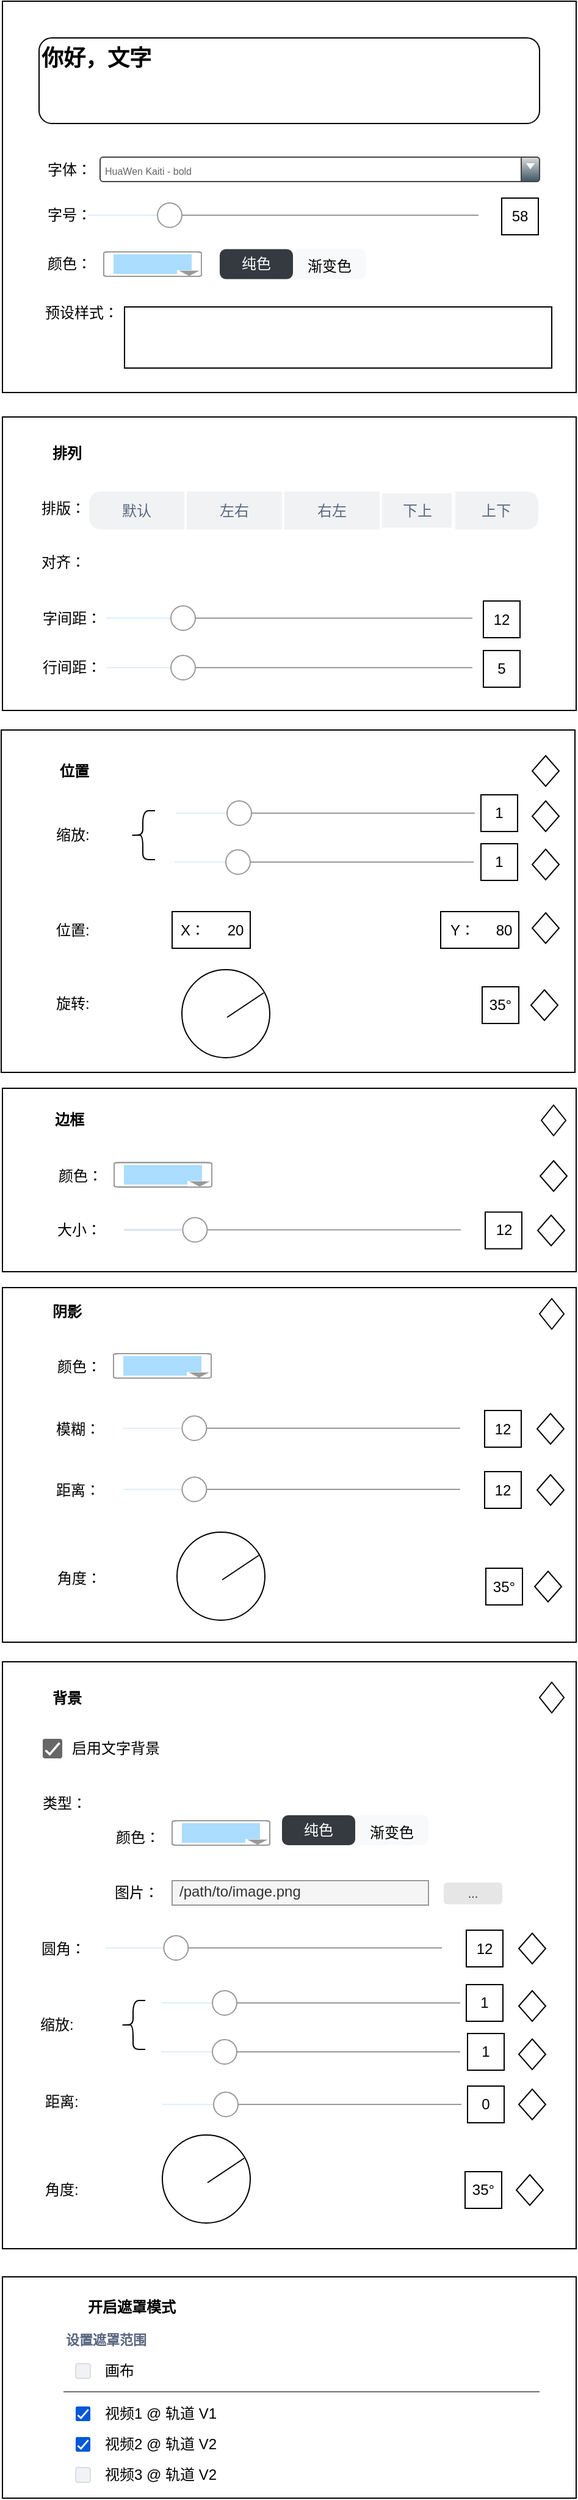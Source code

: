 <mxfile version="21.1.2" type="github">
  <diagram name="Page-1" id="2Bi18I8GiwrE-ukHqORg">
    <mxGraphModel dx="2118" dy="1097" grid="1" gridSize="10" guides="1" tooltips="1" connect="1" arrows="1" fold="1" page="1" pageScale="1" pageWidth="850" pageHeight="1100" math="0" shadow="0">
      <root>
        <mxCell id="0" />
        <mxCell id="1" parent="0" />
        <mxCell id="mFGwb2Fd8uorsutvkc8b-70" value="" style="group;align=left;" parent="1" vertex="1" connectable="0">
          <mxGeometry x="170" y="388" width="470" height="240" as="geometry" />
        </mxCell>
        <mxCell id="mFGwb2Fd8uorsutvkc8b-31" value="" style="rounded=0;whiteSpace=wrap;html=1;" parent="mFGwb2Fd8uorsutvkc8b-70" vertex="1">
          <mxGeometry width="470" height="240" as="geometry" />
        </mxCell>
        <mxCell id="mFGwb2Fd8uorsutvkc8b-32" value="排版：" style="text;html=1;strokeColor=none;fillColor=none;align=center;verticalAlign=middle;whiteSpace=wrap;rounded=0;" parent="mFGwb2Fd8uorsutvkc8b-70" vertex="1">
          <mxGeometry x="25" y="60" width="50" height="30" as="geometry" />
        </mxCell>
        <mxCell id="mFGwb2Fd8uorsutvkc8b-33" value="对齐：" style="text;html=1;strokeColor=none;fillColor=none;align=center;verticalAlign=middle;whiteSpace=wrap;rounded=0;" parent="mFGwb2Fd8uorsutvkc8b-70" vertex="1">
          <mxGeometry x="25" y="104" width="50" height="30" as="geometry" />
        </mxCell>
        <mxCell id="mFGwb2Fd8uorsutvkc8b-34" value="字间距：" style="text;html=1;strokeColor=none;fillColor=none;align=center;verticalAlign=middle;whiteSpace=wrap;rounded=0;" parent="mFGwb2Fd8uorsutvkc8b-70" vertex="1">
          <mxGeometry x="32" y="150" width="50" height="30" as="geometry" />
        </mxCell>
        <mxCell id="mFGwb2Fd8uorsutvkc8b-35" value="" style="shape=image;html=1;verticalAlign=top;verticalLabelPosition=bottom;labelBackgroundColor=#ffffff;imageAspect=0;aspect=fixed;image=https://cdn0.iconfinder.com/data/icons/phosphor-regular-vol-4/256/text-align-left-128.png" parent="mFGwb2Fd8uorsutvkc8b-70" vertex="1">
          <mxGeometry x="88" y="104" width="30" height="30" as="geometry" />
        </mxCell>
        <mxCell id="mFGwb2Fd8uorsutvkc8b-36" value="" style="shape=image;html=1;verticalAlign=top;verticalLabelPosition=bottom;labelBackgroundColor=#ffffff;imageAspect=0;aspect=fixed;image=https://cdn0.iconfinder.com/data/icons/phosphor-regular-vol-4/256/text-align-center-128.png" parent="mFGwb2Fd8uorsutvkc8b-70" vertex="1">
          <mxGeometry x="130" y="104" width="30" height="30" as="geometry" />
        </mxCell>
        <mxCell id="mFGwb2Fd8uorsutvkc8b-37" value="" style="shape=image;html=1;verticalAlign=top;verticalLabelPosition=bottom;labelBackgroundColor=#ffffff;imageAspect=0;aspect=fixed;image=https://cdn0.iconfinder.com/data/icons/phosphor-regular-vol-4/256/text-align-right-128.png" parent="mFGwb2Fd8uorsutvkc8b-70" vertex="1">
          <mxGeometry x="173" y="104" width="30" height="30" as="geometry" />
        </mxCell>
        <mxCell id="mFGwb2Fd8uorsutvkc8b-39" value="行间距：" style="text;html=1;strokeColor=none;fillColor=none;align=center;verticalAlign=middle;whiteSpace=wrap;rounded=0;" parent="mFGwb2Fd8uorsutvkc8b-70" vertex="1">
          <mxGeometry x="32" y="190" width="50" height="30" as="geometry" />
        </mxCell>
        <mxCell id="mFGwb2Fd8uorsutvkc8b-40" value="" style="verticalLabelPosition=bottom;shadow=0;dashed=0;align=center;html=1;verticalAlign=top;strokeWidth=1;shape=mxgraph.mockup.forms.horSlider;strokeColor=#999999;sliderStyle=basic;sliderPos=20;handleStyle=circle;fillColor2=#ddeeff;" parent="mFGwb2Fd8uorsutvkc8b-70" vertex="1">
          <mxGeometry x="85" y="149.5" width="300" height="30" as="geometry" />
        </mxCell>
        <mxCell id="mFGwb2Fd8uorsutvkc8b-41" value="12" style="rounded=0;whiteSpace=wrap;html=1;" parent="mFGwb2Fd8uorsutvkc8b-70" vertex="1">
          <mxGeometry x="394" y="150.5" width="30" height="30" as="geometry" />
        </mxCell>
        <mxCell id="mFGwb2Fd8uorsutvkc8b-42" value="" style="verticalLabelPosition=bottom;shadow=0;dashed=0;align=center;html=1;verticalAlign=top;strokeWidth=1;shape=mxgraph.mockup.forms.horSlider;strokeColor=#999999;sliderStyle=basic;sliderPos=20;handleStyle=circle;fillColor2=#ddeeff;" parent="mFGwb2Fd8uorsutvkc8b-70" vertex="1">
          <mxGeometry x="85" y="190" width="300" height="30" as="geometry" />
        </mxCell>
        <mxCell id="mFGwb2Fd8uorsutvkc8b-43" value="5" style="rounded=0;whiteSpace=wrap;html=1;" parent="mFGwb2Fd8uorsutvkc8b-70" vertex="1">
          <mxGeometry x="394" y="191" width="30" height="30" as="geometry" />
        </mxCell>
        <mxCell id="mFGwb2Fd8uorsutvkc8b-49" value="" style="shape=image;html=1;verticalAlign=top;verticalLabelPosition=bottom;labelBackgroundColor=#ffffff;imageAspect=0;aspect=fixed;image=https://cdn2.iconfinder.com/data/icons/css-vol-2/24/play-button-128.png;rotation=90;" parent="mFGwb2Fd8uorsutvkc8b-70" vertex="1">
          <mxGeometry x="5" y="10" width="39" height="39" as="geometry" />
        </mxCell>
        <mxCell id="mFGwb2Fd8uorsutvkc8b-50" value="&lt;b&gt;排列&lt;/b&gt;" style="text;html=1;strokeColor=none;fillColor=none;align=left;verticalAlign=middle;whiteSpace=wrap;rounded=0;" parent="mFGwb2Fd8uorsutvkc8b-70" vertex="1">
          <mxGeometry x="39" y="14.5" width="50" height="30" as="geometry" />
        </mxCell>
        <mxCell id="mFGwb2Fd8uorsutvkc8b-190" value="" style="shape=image;html=1;verticalAlign=top;verticalLabelPosition=bottom;labelBackgroundColor=#ffffff;imageAspect=0;aspect=fixed;image=https://cdn3.iconfinder.com/data/icons/arrows-set-12/512/rotateleft-128.png" parent="mFGwb2Fd8uorsutvkc8b-70" vertex="1">
          <mxGeometry x="424" y="10" width="25" height="25" as="geometry" />
        </mxCell>
        <mxCell id="di1FO0B-QE_V9F3VGQGR-64" value="" style="strokeWidth=1;shadow=0;dashed=0;align=center;html=1;shape=mxgraph.mockup.rrect;rSize=10;fillColor=#F1F2F4;strokeColor=#ffffff;strokeWidth=2" vertex="1" parent="mFGwb2Fd8uorsutvkc8b-70">
          <mxGeometry x="70" y="60" width="370" height="33" as="geometry" />
        </mxCell>
        <mxCell id="di1FO0B-QE_V9F3VGQGR-65" value="左右" style="rounded=0;fontSize=12;fontColor=#596780;fontStyle=0;fillColor=none;strokeColor=#ffffff;strokeWidth=2;resizeHeight=1;whiteSpace=wrap;html=1;" vertex="1" parent="di1FO0B-QE_V9F3VGQGR-64">
          <mxGeometry width="80" height="33" relative="1" as="geometry">
            <mxPoint x="80" as="offset" />
          </mxGeometry>
        </mxCell>
        <mxCell id="di1FO0B-QE_V9F3VGQGR-66" value="右左" style="rounded=0;fontSize=12;fontColor=#596780;fontStyle=0;fillColor=none;strokeColor=#ffffff;strokeWidth=2;resizeHeight=1;whiteSpace=wrap;html=1;" vertex="1" parent="di1FO0B-QE_V9F3VGQGR-64">
          <mxGeometry width="80" height="33" relative="1" as="geometry">
            <mxPoint x="160" as="offset" />
          </mxGeometry>
        </mxCell>
        <mxCell id="di1FO0B-QE_V9F3VGQGR-67" value="上下" style="strokeWidth=1;shadow=0;dashed=0;align=center;html=1;shape=mxgraph.mockup.rightButton;rSize=10;fontSize=12;fontColor=#596780;fontStyle=0;fillColor=none;strokeColor=#ffffff;strokeWidth=2;resizeHeight=1;whiteSpace=wrap;" vertex="1" parent="di1FO0B-QE_V9F3VGQGR-64">
          <mxGeometry x="1" width="71" height="33" relative="1" as="geometry">
            <mxPoint x="-71" as="offset" />
          </mxGeometry>
        </mxCell>
        <mxCell id="di1FO0B-QE_V9F3VGQGR-68" value="默认" style="strokeWidth=1;shadow=0;dashed=0;align=center;html=1;shape=mxgraph.mockup.leftButton;rSize=10;fontSize=12;fontColor=#596780;fontStyle=0;fillColor=none;strokeColor=#ffffff;strokeWidth=2;resizeHeight=1;whiteSpace=wrap;" vertex="1" parent="di1FO0B-QE_V9F3VGQGR-64">
          <mxGeometry width="80" height="33" relative="1" as="geometry" />
        </mxCell>
        <mxCell id="di1FO0B-QE_V9F3VGQGR-81" value="下上" style="text;html=1;strokeColor=#ffffff;fillColor=none;align=center;verticalAlign=middle;whiteSpace=wrap;rounded=0;fontColor=#596780;strokeWidth=2;shadow=0;dashed=0;fontStyle=0;" vertex="1" parent="mFGwb2Fd8uorsutvkc8b-70">
          <mxGeometry x="310" y="61.5" width="60" height="30" as="geometry" />
        </mxCell>
        <mxCell id="mFGwb2Fd8uorsutvkc8b-71" value="" style="group" parent="1" vertex="1" connectable="0">
          <mxGeometry x="170" y="48" width="470" height="320" as="geometry" />
        </mxCell>
        <mxCell id="9_AeWzn01h3KBR9ZX3S9-1" value="" style="rounded=0;whiteSpace=wrap;html=1;" parent="mFGwb2Fd8uorsutvkc8b-71" vertex="1">
          <mxGeometry width="470" height="320" as="geometry" />
        </mxCell>
        <mxCell id="mFGwb2Fd8uorsutvkc8b-2" value="&lt;b&gt;&lt;font style=&quot;font-size: 18px;&quot;&gt;你好，文字&lt;/font&gt;&lt;/b&gt;" style="rounded=1;whiteSpace=wrap;html=1;align=left;horizontal=1;verticalAlign=top;" parent="mFGwb2Fd8uorsutvkc8b-71" vertex="1">
          <mxGeometry x="30" y="30" width="410" height="70" as="geometry" />
        </mxCell>
        <mxCell id="mFGwb2Fd8uorsutvkc8b-3" value="HuaWen Kaiti - bold" style="strokeWidth=1;html=1;shadow=0;dashed=0;shape=mxgraph.ios.iComboBox;spacingTop=2;spacingLeft=2;align=left;strokeColor=#444444;fontColor=#666666;buttonText=;fontSize=8;fillColor=#dddddd;fillColor2=#3D5565;sketch=0;whiteSpace=wrap;" parent="mFGwb2Fd8uorsutvkc8b-71" vertex="1">
          <mxGeometry x="80" y="127.5" width="360" height="20" as="geometry" />
        </mxCell>
        <mxCell id="mFGwb2Fd8uorsutvkc8b-4" value="字体：" style="text;html=1;strokeColor=none;fillColor=none;align=center;verticalAlign=middle;whiteSpace=wrap;rounded=0;" parent="mFGwb2Fd8uorsutvkc8b-71" vertex="1">
          <mxGeometry x="30" y="122.5" width="50" height="30" as="geometry" />
        </mxCell>
        <mxCell id="mFGwb2Fd8uorsutvkc8b-5" value="字号：" style="text;html=1;strokeColor=none;fillColor=none;align=center;verticalAlign=middle;whiteSpace=wrap;rounded=0;" parent="mFGwb2Fd8uorsutvkc8b-71" vertex="1">
          <mxGeometry x="30" y="160" width="50" height="30" as="geometry" />
        </mxCell>
        <mxCell id="mFGwb2Fd8uorsutvkc8b-7" value="" style="verticalLabelPosition=bottom;shadow=0;dashed=0;align=center;html=1;verticalAlign=top;strokeWidth=1;shape=mxgraph.mockup.forms.horSlider;strokeColor=#999999;sliderStyle=basic;sliderPos=20;handleStyle=circle;fillColor2=#ddeeff;" parent="mFGwb2Fd8uorsutvkc8b-71" vertex="1">
          <mxGeometry x="70" y="160" width="320" height="30" as="geometry" />
        </mxCell>
        <mxCell id="mFGwb2Fd8uorsutvkc8b-8" value="58" style="rounded=0;whiteSpace=wrap;html=1;" parent="mFGwb2Fd8uorsutvkc8b-71" vertex="1">
          <mxGeometry x="409" y="161" width="30" height="30" as="geometry" />
        </mxCell>
        <mxCell id="mFGwb2Fd8uorsutvkc8b-9" value="颜色：" style="text;html=1;strokeColor=none;fillColor=none;align=center;verticalAlign=middle;whiteSpace=wrap;rounded=0;" parent="mFGwb2Fd8uorsutvkc8b-71" vertex="1">
          <mxGeometry x="30" y="200" width="50" height="30" as="geometry" />
        </mxCell>
        <mxCell id="mFGwb2Fd8uorsutvkc8b-14" value="纯色" style="html=1;shadow=0;dashed=0;shape=mxgraph.bootstrap.rrect;rSize=5;strokeColor=none;strokeWidth=1;fillColor=#343A40;fontColor=#ffffff;whiteSpace=wrap;align=center;verticalAlign=middle;spacingLeft=0;fontStyle=0;fontSize=12;spacing=5;" parent="mFGwb2Fd8uorsutvkc8b-71" vertex="1">
          <mxGeometry x="178" y="202.75" width="60" height="24.5" as="geometry" />
        </mxCell>
        <mxCell id="mFGwb2Fd8uorsutvkc8b-15" value="&lt;font style=&quot;font-size: 12px;&quot;&gt;渐变色&lt;/font&gt;" style="html=1;shadow=0;dashed=0;shape=mxgraph.bootstrap.rrect;rSize=5;strokeColor=none;strokeWidth=1;fillColor=#F8F9FA;fontColor=#000000;whiteSpace=wrap;align=center;verticalAlign=middle;spacingLeft=0;fontStyle=0;fontSize=16;spacing=5;" parent="mFGwb2Fd8uorsutvkc8b-71" vertex="1">
          <mxGeometry x="238" y="202.75" width="60" height="24.5" as="geometry" />
        </mxCell>
        <mxCell id="mFGwb2Fd8uorsutvkc8b-16" value="" style="verticalLabelPosition=bottom;shadow=0;dashed=0;align=center;html=1;verticalAlign=top;strokeWidth=1;shape=mxgraph.mockup.forms.colorPicker;chosenColor=#aaddff;" parent="mFGwb2Fd8uorsutvkc8b-71" vertex="1">
          <mxGeometry x="83" y="205" width="80" height="20" as="geometry" />
        </mxCell>
        <mxCell id="mFGwb2Fd8uorsutvkc8b-17" value="预设样式：" style="text;html=1;strokeColor=none;fillColor=none;align=center;verticalAlign=middle;whiteSpace=wrap;rounded=0;" parent="mFGwb2Fd8uorsutvkc8b-71" vertex="1">
          <mxGeometry x="30" y="240" width="70" height="30" as="geometry" />
        </mxCell>
        <mxCell id="mFGwb2Fd8uorsutvkc8b-29" value="" style="group" parent="mFGwb2Fd8uorsutvkc8b-71" vertex="1" connectable="0">
          <mxGeometry x="100" y="250" width="350" height="50" as="geometry" />
        </mxCell>
        <mxCell id="mFGwb2Fd8uorsutvkc8b-18" value="" style="rounded=0;whiteSpace=wrap;html=1;" parent="mFGwb2Fd8uorsutvkc8b-29" vertex="1">
          <mxGeometry width="350" height="50" as="geometry" />
        </mxCell>
        <mxCell id="mFGwb2Fd8uorsutvkc8b-19" value="" style="shape=image;html=1;verticalAlign=top;verticalLabelPosition=bottom;labelBackgroundColor=#1808FF;imageAspect=0;aspect=fixed;image=https://cdn0.iconfinder.com/data/icons/phosphor-regular-vol-4/256/text-t-128.png;fontStyle=1;fontColor=#1CFF1C;" parent="mFGwb2Fd8uorsutvkc8b-29" vertex="1">
          <mxGeometry x="18" y="5" width="40" height="40" as="geometry" />
        </mxCell>
        <mxCell id="mFGwb2Fd8uorsutvkc8b-22" value="" style="shape=image;html=1;verticalAlign=top;verticalLabelPosition=bottom;labelBackgroundColor=#ffffff;imageAspect=0;aspect=fixed;image=https://cdn0.iconfinder.com/data/icons/phosphor-duotone-vol-3/256/text-t-duotone-128.png" parent="mFGwb2Fd8uorsutvkc8b-29" vertex="1">
          <mxGeometry x="76" y="5" width="40" height="40" as="geometry" />
        </mxCell>
        <mxCell id="mFGwb2Fd8uorsutvkc8b-24" value="" style="shape=image;html=1;verticalAlign=top;verticalLabelPosition=bottom;labelBackgroundColor=#ffffff;imageAspect=0;aspect=fixed;image=https://cdn0.iconfinder.com/data/icons/phosphor-duotone-vol-3/256/text-t-duotone-128.png" parent="mFGwb2Fd8uorsutvkc8b-29" vertex="1">
          <mxGeometry x="130" y="5" width="40" height="40" as="geometry" />
        </mxCell>
        <mxCell id="mFGwb2Fd8uorsutvkc8b-26" value="" style="shape=image;html=1;verticalAlign=top;verticalLabelPosition=bottom;labelBackgroundColor=#ffffff;imageAspect=0;aspect=fixed;image=https://cdn0.iconfinder.com/data/icons/phosphor-duotone-vol-3/256/text-t-duotone-128.png" parent="mFGwb2Fd8uorsutvkc8b-29" vertex="1">
          <mxGeometry x="286" y="5" width="40" height="40" as="geometry" />
        </mxCell>
        <mxCell id="mFGwb2Fd8uorsutvkc8b-27" value="" style="shape=image;html=1;verticalAlign=top;verticalLabelPosition=bottom;labelBackgroundColor=#ffffff;imageAspect=0;aspect=fixed;image=https://cdn0.iconfinder.com/data/icons/phosphor-duotone-vol-3/256/text-t-duotone-128.png" parent="mFGwb2Fd8uorsutvkc8b-29" vertex="1">
          <mxGeometry x="235" y="5" width="40" height="40" as="geometry" />
        </mxCell>
        <mxCell id="mFGwb2Fd8uorsutvkc8b-28" value="" style="shape=image;html=1;verticalAlign=top;verticalLabelPosition=bottom;labelBackgroundColor=#1808FF;imageAspect=0;aspect=fixed;image=https://cdn0.iconfinder.com/data/icons/phosphor-regular-vol-4/256/text-t-128.png;fontStyle=1;fontColor=#1CFF1C;" parent="mFGwb2Fd8uorsutvkc8b-29" vertex="1">
          <mxGeometry x="182" y="5" width="40" height="40" as="geometry" />
        </mxCell>
        <mxCell id="di1FO0B-QE_V9F3VGQGR-3" value="" style="group" vertex="1" connectable="0" parent="1">
          <mxGeometry x="170" y="1909" width="470" height="181" as="geometry" />
        </mxCell>
        <mxCell id="mFGwb2Fd8uorsutvkc8b-102" value="" style="rounded=0;whiteSpace=wrap;html=1;" parent="di1FO0B-QE_V9F3VGQGR-3" vertex="1">
          <mxGeometry width="470" height="181" as="geometry" />
        </mxCell>
        <mxCell id="mFGwb2Fd8uorsutvkc8b-104" value="" style="shape=image;html=1;verticalAlign=top;verticalLabelPosition=bottom;labelBackgroundColor=#ffffff;imageAspect=0;aspect=fixed;image=https://cdn2.iconfinder.com/data/icons/css-vol-2/24/play-button-128.png;rotation=90;" parent="di1FO0B-QE_V9F3VGQGR-3" vertex="1">
          <mxGeometry x="11" y="5" width="39" height="39" as="geometry" />
        </mxCell>
        <mxCell id="mFGwb2Fd8uorsutvkc8b-105" value="&lt;b&gt;开启遮罩模式&lt;/b&gt;" style="text;html=1;strokeColor=none;fillColor=none;align=left;verticalAlign=middle;whiteSpace=wrap;rounded=0;" parent="di1FO0B-QE_V9F3VGQGR-3" vertex="1">
          <mxGeometry x="68" y="9.5" width="82" height="30" as="geometry" />
        </mxCell>
        <mxCell id="mFGwb2Fd8uorsutvkc8b-120" value="设置遮罩范围" style="fillColor=none;strokeColor=none;fontSize=11;fontStyle=1;align=left;fontColor=#596780;sketch=0;hachureGap=4;pointerEvents=0;fontFamily=Helvetica;" parent="di1FO0B-QE_V9F3VGQGR-3" vertex="1">
          <mxGeometry x="50" y="41" width="150" height="20" as="geometry" />
        </mxCell>
        <mxCell id="mFGwb2Fd8uorsutvkc8b-121" value="画布" style="rounded=1;fillColor=#F0F2F5;strokeColor=#D8DCE3;fontColor=#000000;align=left;verticalAlign=middle;fontStyle=0;fontSize=12;labelPosition=right;verticalLabelPosition=middle;spacingLeft=10;html=1;shadow=0;dashed=0;sketch=0;hachureGap=4;pointerEvents=0;fontFamily=Helvetica;" parent="di1FO0B-QE_V9F3VGQGR-3" vertex="1">
          <mxGeometry x="60" y="71" width="12" height="12" as="geometry" />
        </mxCell>
        <mxCell id="mFGwb2Fd8uorsutvkc8b-122" value="视频1 @ 轨道 V1" style="html=1;shadow=0;dashed=0;shape=mxgraph.atlassian.checkbox_2;fillColor=#0057D8;strokeColor=none;fontColor=#000000;align=left;verticalAlign=middle;fontStyle=0;fontSize=12;labelPosition=right;verticalLabelPosition=middle;spacingLeft=10;sketch=0;hachureGap=4;pointerEvents=0;fontFamily=Helvetica;" parent="di1FO0B-QE_V9F3VGQGR-3" vertex="1">
          <mxGeometry x="60" y="106" width="12" height="12" as="geometry" />
        </mxCell>
        <mxCell id="mFGwb2Fd8uorsutvkc8b-123" value="视频2 @ 轨道 V2" style="html=1;shadow=0;dashed=0;shape=mxgraph.atlassian.checkbox_2;fillColor=#0057D8;strokeColor=none;fontColor=#000000;align=left;verticalAlign=middle;fontStyle=0;fontSize=12;labelPosition=right;verticalLabelPosition=middle;spacingLeft=10;sketch=0;hachureGap=4;pointerEvents=0;fontFamily=Helvetica;" parent="di1FO0B-QE_V9F3VGQGR-3" vertex="1">
          <mxGeometry x="60" y="131" width="12" height="12" as="geometry" />
        </mxCell>
        <mxCell id="mFGwb2Fd8uorsutvkc8b-124" value="视频3 @ 轨道 V2" style="rounded=1;fillColor=#F0F2F5;strokeColor=#D8DCE3;fontColor=#000000;align=left;verticalAlign=middle;fontStyle=0;fontSize=12;labelPosition=right;verticalLabelPosition=middle;spacingLeft=10;html=1;shadow=0;dashed=0;sketch=0;hachureGap=4;pointerEvents=0;fontFamily=Helvetica;" parent="di1FO0B-QE_V9F3VGQGR-3" vertex="1">
          <mxGeometry x="60" y="156" width="12" height="12" as="geometry" />
        </mxCell>
        <mxCell id="mFGwb2Fd8uorsutvkc8b-149" value="" style="line;strokeWidth=1;fillColor=none;align=left;verticalAlign=middle;spacingTop=-1;spacingLeft=3;spacingRight=3;rotatable=0;labelPosition=right;points=[];portConstraint=eastwest;strokeColor=inherit;" parent="di1FO0B-QE_V9F3VGQGR-3" vertex="1">
          <mxGeometry x="61" y="90" width="40" height="8" as="geometry" />
        </mxCell>
        <mxCell id="mFGwb2Fd8uorsutvkc8b-150" value="" style="line;strokeWidth=1;html=1;strokeColor=#707070;" parent="di1FO0B-QE_V9F3VGQGR-3" vertex="1">
          <mxGeometry x="50" y="89" width="390" height="10" as="geometry" />
        </mxCell>
        <mxCell id="mFGwb2Fd8uorsutvkc8b-189" value="" style="shape=image;html=1;verticalAlign=top;verticalLabelPosition=bottom;labelBackgroundColor=#ffffff;imageAspect=0;aspect=fixed;image=https://cdn3.iconfinder.com/data/icons/arrows-set-12/512/rotateleft-128.png" parent="di1FO0B-QE_V9F3VGQGR-3" vertex="1">
          <mxGeometry x="415" y="12" width="25" height="25" as="geometry" />
        </mxCell>
        <mxCell id="di1FO0B-QE_V9F3VGQGR-1" value="" style="shape=image;html=1;verticalAlign=top;verticalLabelPosition=bottom;labelBackgroundColor=#ffffff;imageAspect=0;aspect=fixed;image=https://cdn2.iconfinder.com/data/icons/boxicons-solid-vol-1/24/bxs-checkbox-checked-128.png" vertex="1" parent="di1FO0B-QE_V9F3VGQGR-3">
          <mxGeometry x="43" y="13" width="25" height="25" as="geometry" />
        </mxCell>
        <mxCell id="di1FO0B-QE_V9F3VGQGR-15" value="" style="group" vertex="1" connectable="0" parent="1">
          <mxGeometry x="170" y="1406" width="470" height="480" as="geometry" />
        </mxCell>
        <mxCell id="mFGwb2Fd8uorsutvkc8b-139" value="" style="rounded=0;whiteSpace=wrap;html=1;" parent="di1FO0B-QE_V9F3VGQGR-15" vertex="1">
          <mxGeometry width="470" height="480" as="geometry" />
        </mxCell>
        <mxCell id="mFGwb2Fd8uorsutvkc8b-140" value="" style="shape=image;html=1;verticalAlign=top;verticalLabelPosition=bottom;labelBackgroundColor=#ffffff;imageAspect=0;aspect=fixed;image=https://cdn2.iconfinder.com/data/icons/css-vol-2/24/play-button-128.png;rotation=90;" parent="di1FO0B-QE_V9F3VGQGR-15" vertex="1">
          <mxGeometry x="6" y="10" width="39" height="39" as="geometry" />
        </mxCell>
        <mxCell id="mFGwb2Fd8uorsutvkc8b-141" value="&lt;b&gt;背景&lt;/b&gt;" style="text;html=1;strokeColor=none;fillColor=none;align=left;verticalAlign=middle;whiteSpace=wrap;rounded=0;" parent="di1FO0B-QE_V9F3VGQGR-15" vertex="1">
          <mxGeometry x="39" y="14.5" width="50" height="30" as="geometry" />
        </mxCell>
        <mxCell id="mFGwb2Fd8uorsutvkc8b-159" value="颜色：" style="text;html=1;strokeColor=none;fillColor=none;align=center;verticalAlign=middle;whiteSpace=wrap;rounded=0;" parent="di1FO0B-QE_V9F3VGQGR-15" vertex="1">
          <mxGeometry x="91" y="129" width="40" height="30" as="geometry" />
        </mxCell>
        <mxCell id="mFGwb2Fd8uorsutvkc8b-160" value="纯色" style="html=1;shadow=0;dashed=0;shape=mxgraph.bootstrap.rrect;rSize=5;strokeColor=none;strokeWidth=1;fillColor=#343A40;fontColor=#ffffff;whiteSpace=wrap;align=center;verticalAlign=middle;spacingLeft=0;fontStyle=0;fontSize=12;spacing=5;" parent="di1FO0B-QE_V9F3VGQGR-15" vertex="1">
          <mxGeometry x="229" y="125.5" width="60" height="24.5" as="geometry" />
        </mxCell>
        <mxCell id="mFGwb2Fd8uorsutvkc8b-161" value="&lt;font style=&quot;font-size: 12px;&quot;&gt;渐变色&lt;/font&gt;" style="html=1;shadow=0;dashed=0;shape=mxgraph.bootstrap.rrect;rSize=5;strokeColor=none;strokeWidth=1;fillColor=#F8F9FA;fontColor=#000000;whiteSpace=wrap;align=center;verticalAlign=middle;spacingLeft=0;fontStyle=0;fontSize=16;spacing=5;" parent="di1FO0B-QE_V9F3VGQGR-15" vertex="1">
          <mxGeometry x="289" y="125.5" width="60" height="24.5" as="geometry" />
        </mxCell>
        <mxCell id="mFGwb2Fd8uorsutvkc8b-162" value="" style="verticalLabelPosition=bottom;shadow=0;dashed=0;align=center;html=1;verticalAlign=top;strokeWidth=1;shape=mxgraph.mockup.forms.colorPicker;chosenColor=#aaddff;" parent="di1FO0B-QE_V9F3VGQGR-15" vertex="1">
          <mxGeometry x="139" y="130" width="80" height="20" as="geometry" />
        </mxCell>
        <mxCell id="mFGwb2Fd8uorsutvkc8b-163" value="/path/to/image.png" style="strokeWidth=1;shadow=0;dashed=0;align=center;html=1;shape=mxgraph.mockup.text.textBox;fontColor=#333333;align=left;fontSize=12;spacingLeft=4;spacingTop=-3;whiteSpace=wrap;strokeColor=#999999;mainText=;fillColor=#f5f5f5;" parent="di1FO0B-QE_V9F3VGQGR-15" vertex="1">
          <mxGeometry x="139" y="179" width="210" height="20" as="geometry" />
        </mxCell>
        <mxCell id="mFGwb2Fd8uorsutvkc8b-164" value="图片：" style="text;html=1;strokeColor=none;fillColor=none;align=center;verticalAlign=middle;whiteSpace=wrap;rounded=0;" parent="di1FO0B-QE_V9F3VGQGR-15" vertex="1">
          <mxGeometry x="90" y="174" width="40" height="30" as="geometry" />
        </mxCell>
        <mxCell id="mFGwb2Fd8uorsutvkc8b-165" value="圆角：" style="text;html=1;strokeColor=none;fillColor=none;align=center;verticalAlign=middle;whiteSpace=wrap;rounded=0;" parent="di1FO0B-QE_V9F3VGQGR-15" vertex="1">
          <mxGeometry x="25" y="219.5" width="50" height="30" as="geometry" />
        </mxCell>
        <mxCell id="mFGwb2Fd8uorsutvkc8b-166" value="" style="verticalLabelPosition=bottom;shadow=0;dashed=0;align=center;html=1;verticalAlign=top;strokeWidth=1;shape=mxgraph.mockup.forms.horSlider;strokeColor=#999999;sliderStyle=basic;sliderPos=20;handleStyle=circle;fillColor2=#ddeeff;" parent="di1FO0B-QE_V9F3VGQGR-15" vertex="1">
          <mxGeometry x="84" y="219" width="276" height="30" as="geometry" />
        </mxCell>
        <mxCell id="mFGwb2Fd8uorsutvkc8b-167" value="12" style="rounded=0;whiteSpace=wrap;html=1;" parent="di1FO0B-QE_V9F3VGQGR-15" vertex="1">
          <mxGeometry x="380" y="219.5" width="30" height="30" as="geometry" />
        </mxCell>
        <mxCell id="mFGwb2Fd8uorsutvkc8b-168" value="缩放:" style="text;html=1;strokeColor=none;fillColor=none;align=left;verticalAlign=middle;whiteSpace=wrap;rounded=0;" parent="di1FO0B-QE_V9F3VGQGR-15" vertex="1">
          <mxGeometry x="29" y="282" width="30" height="30" as="geometry" />
        </mxCell>
        <mxCell id="mFGwb2Fd8uorsutvkc8b-169" value="" style="verticalLabelPosition=bottom;shadow=0;dashed=0;align=center;html=1;verticalAlign=top;strokeWidth=1;shape=mxgraph.mockup.forms.horSlider;strokeColor=#999999;sliderStyle=basic;sliderPos=20;handleStyle=circle;fillColor2=#ddeeff;" parent="di1FO0B-QE_V9F3VGQGR-15" vertex="1">
          <mxGeometry x="130" y="264" width="245" height="30" as="geometry" />
        </mxCell>
        <mxCell id="mFGwb2Fd8uorsutvkc8b-170" value="1" style="rounded=0;whiteSpace=wrap;html=1;" parent="di1FO0B-QE_V9F3VGQGR-15" vertex="1">
          <mxGeometry x="380" y="264" width="30" height="30" as="geometry" />
        </mxCell>
        <mxCell id="mFGwb2Fd8uorsutvkc8b-171" value="" style="verticalLabelPosition=bottom;shadow=0;dashed=0;align=center;html=1;verticalAlign=top;strokeWidth=1;shape=mxgraph.mockup.forms.horSlider;strokeColor=#999999;sliderStyle=basic;sliderPos=20;handleStyle=circle;fillColor2=#ddeeff;" parent="di1FO0B-QE_V9F3VGQGR-15" vertex="1">
          <mxGeometry x="130" y="304" width="245" height="30" as="geometry" />
        </mxCell>
        <mxCell id="mFGwb2Fd8uorsutvkc8b-172" value="1" style="rounded=0;whiteSpace=wrap;html=1;" parent="di1FO0B-QE_V9F3VGQGR-15" vertex="1">
          <mxGeometry x="381" y="304" width="30" height="30" as="geometry" />
        </mxCell>
        <mxCell id="mFGwb2Fd8uorsutvkc8b-173" value="" style="shape=curlyBracket;whiteSpace=wrap;html=1;rounded=1;labelPosition=left;verticalLabelPosition=middle;align=right;verticalAlign=middle;" parent="di1FO0B-QE_V9F3VGQGR-15" vertex="1">
          <mxGeometry x="97" y="277" width="20" height="40" as="geometry" />
        </mxCell>
        <mxCell id="mFGwb2Fd8uorsutvkc8b-175" value="距离:" style="text;html=1;strokeColor=none;fillColor=none;align=left;verticalAlign=middle;whiteSpace=wrap;rounded=0;" parent="di1FO0B-QE_V9F3VGQGR-15" vertex="1">
          <mxGeometry x="33" y="344.5" width="30" height="30" as="geometry" />
        </mxCell>
        <mxCell id="mFGwb2Fd8uorsutvkc8b-176" value="" style="verticalLabelPosition=bottom;shadow=0;dashed=0;align=center;html=1;verticalAlign=top;strokeWidth=1;shape=mxgraph.mockup.forms.horSlider;strokeColor=#999999;sliderStyle=basic;sliderPos=20;handleStyle=circle;fillColor2=#ddeeff;" parent="di1FO0B-QE_V9F3VGQGR-15" vertex="1">
          <mxGeometry x="131" y="347" width="245" height="30" as="geometry" />
        </mxCell>
        <mxCell id="mFGwb2Fd8uorsutvkc8b-177" value="0" style="rounded=0;whiteSpace=wrap;html=1;" parent="di1FO0B-QE_V9F3VGQGR-15" vertex="1">
          <mxGeometry x="381" y="347" width="30" height="30" as="geometry" />
        </mxCell>
        <mxCell id="mFGwb2Fd8uorsutvkc8b-179" value="35°" style="rounded=0;whiteSpace=wrap;html=1;" parent="di1FO0B-QE_V9F3VGQGR-15" vertex="1">
          <mxGeometry x="379" y="417" width="30" height="30" as="geometry" />
        </mxCell>
        <mxCell id="mFGwb2Fd8uorsutvkc8b-181" value="" style="rhombus;whiteSpace=wrap;html=1;" parent="di1FO0B-QE_V9F3VGQGR-15" vertex="1">
          <mxGeometry x="423" y="269" width="22" height="25" as="geometry" />
        </mxCell>
        <mxCell id="mFGwb2Fd8uorsutvkc8b-182" value="" style="rhombus;whiteSpace=wrap;html=1;" parent="di1FO0B-QE_V9F3VGQGR-15" vertex="1">
          <mxGeometry x="423" y="308.5" width="22" height="25" as="geometry" />
        </mxCell>
        <mxCell id="mFGwb2Fd8uorsutvkc8b-183" value="" style="rhombus;whiteSpace=wrap;html=1;" parent="di1FO0B-QE_V9F3VGQGR-15" vertex="1">
          <mxGeometry x="423" y="349.5" width="22" height="25" as="geometry" />
        </mxCell>
        <mxCell id="mFGwb2Fd8uorsutvkc8b-184" value="" style="rhombus;whiteSpace=wrap;html=1;" parent="di1FO0B-QE_V9F3VGQGR-15" vertex="1">
          <mxGeometry x="421" y="419.5" width="22" height="25" as="geometry" />
        </mxCell>
        <mxCell id="mFGwb2Fd8uorsutvkc8b-185" value="" style="rhombus;whiteSpace=wrap;html=1;" parent="di1FO0B-QE_V9F3VGQGR-15" vertex="1">
          <mxGeometry x="423" y="222" width="22" height="25" as="geometry" />
        </mxCell>
        <mxCell id="mFGwb2Fd8uorsutvkc8b-186" value="" style="shape=image;html=1;verticalAlign=top;verticalLabelPosition=bottom;labelBackgroundColor=#ffffff;imageAspect=0;aspect=fixed;image=https://cdn3.iconfinder.com/data/icons/arrows-set-12/512/rotateleft-128.png" parent="di1FO0B-QE_V9F3VGQGR-15" vertex="1">
          <mxGeometry x="400" y="17.25" width="25" height="25" as="geometry" />
        </mxCell>
        <mxCell id="mFGwb2Fd8uorsutvkc8b-187" value="" style="rhombus;whiteSpace=wrap;html=1;" parent="di1FO0B-QE_V9F3VGQGR-15" vertex="1">
          <mxGeometry x="440" y="16.75" width="20" height="25" as="geometry" />
        </mxCell>
        <mxCell id="mFGwb2Fd8uorsutvkc8b-188" value="..." style="rounded=1;html=1;shadow=0;dashed=0;whiteSpace=wrap;fontSize=10;fillColor=#E6E6E6;align=center;strokeColor=#E6E6E6;fontColor=#333333;" parent="di1FO0B-QE_V9F3VGQGR-15" vertex="1">
          <mxGeometry x="362" y="181" width="47" height="16.88" as="geometry" />
        </mxCell>
        <mxCell id="mFGwb2Fd8uorsutvkc8b-192" value="" style="shape=image;html=1;verticalAlign=top;verticalLabelPosition=bottom;labelBackgroundColor=#ffffff;imageAspect=0;aspect=fixed;image=https://cdn4.iconfinder.com/data/icons/evil-icons-user-interface/64/link-128.png" parent="di1FO0B-QE_V9F3VGQGR-15" vertex="1">
          <mxGeometry x="69" y="282" width="30" height="30" as="geometry" />
        </mxCell>
        <mxCell id="mFGwb2Fd8uorsutvkc8b-196" value="" style="shape=image;html=1;verticalAlign=top;verticalLabelPosition=bottom;labelBackgroundColor=#ffffff;imageAspect=0;aspect=fixed;image=https://cdn4.iconfinder.com/data/icons/essentials-73/24/040_-_Tick-128.png" parent="di1FO0B-QE_V9F3VGQGR-15" vertex="1">
          <mxGeometry x="63" y="134.5" width="20" height="20" as="geometry" />
        </mxCell>
        <mxCell id="mFGwb2Fd8uorsutvkc8b-197" value="" style="shape=image;html=1;verticalAlign=top;verticalLabelPosition=bottom;labelBackgroundColor=#ffffff;imageAspect=0;aspect=fixed;image=https://cdn1.iconfinder.com/data/icons/material-core/20/check-circle-outline-blank-128.png" parent="di1FO0B-QE_V9F3VGQGR-15" vertex="1">
          <mxGeometry x="64" y="179.44" width="20" height="20" as="geometry" />
        </mxCell>
        <mxCell id="mFGwb2Fd8uorsutvkc8b-198" value="类型：" style="text;html=1;strokeColor=none;fillColor=none;align=left;verticalAlign=middle;whiteSpace=wrap;rounded=0;" parent="di1FO0B-QE_V9F3VGQGR-15" vertex="1">
          <mxGeometry x="31" y="101" width="75" height="30" as="geometry" />
        </mxCell>
        <mxCell id="fsjHpndjEFkM783iY_XS-1" value="" style="shape=ellipse;labelPosition=right;align=right;opacity=10;sketch=0;html=1;labelBackgroundColor=none;labelBorderColor=none;noLabel=1;strokeColor=none;" parent="di1FO0B-QE_V9F3VGQGR-15" vertex="1">
          <mxGeometry x="17" y="47" width="180" height="48" as="geometry" />
        </mxCell>
        <mxCell id="fsjHpndjEFkM783iY_XS-2" value="" style="dashed=0;labelPosition=right;align=left;shape=mxgraph.gmdl.checkbox;strokeColor=none;fillColor=#676767;strokeWidth=2;sketch=0;html=1;" parent="fsjHpndjEFkM783iY_XS-1" vertex="1">
          <mxGeometry x="16" y="16" width="16" height="16" as="geometry" />
        </mxCell>
        <mxCell id="fsjHpndjEFkM783iY_XS-3" value="启用文字背景" style="text;html=1;strokeColor=none;fillColor=none;align=left;verticalAlign=middle;whiteSpace=wrap;rounded=0;" parent="fsjHpndjEFkM783iY_XS-1" vertex="1">
          <mxGeometry x="38" y="9" width="142" height="30" as="geometry" />
        </mxCell>
        <mxCell id="di1FO0B-QE_V9F3VGQGR-12" value="角度:" style="text;html=1;strokeColor=none;fillColor=none;align=left;verticalAlign=middle;whiteSpace=wrap;rounded=0;" vertex="1" parent="di1FO0B-QE_V9F3VGQGR-15">
          <mxGeometry x="33" y="417" width="30" height="30" as="geometry" />
        </mxCell>
        <mxCell id="di1FO0B-QE_V9F3VGQGR-13" value="" style="ellipse;whiteSpace=wrap;html=1;aspect=fixed;" vertex="1" parent="di1FO0B-QE_V9F3VGQGR-15">
          <mxGeometry x="131" y="387" width="72" height="72" as="geometry" />
        </mxCell>
        <mxCell id="di1FO0B-QE_V9F3VGQGR-14" value="" style="endArrow=none;html=1;rounded=0;" edge="1" parent="di1FO0B-QE_V9F3VGQGR-15">
          <mxGeometry width="50" height="50" relative="1" as="geometry">
            <mxPoint x="168" y="426" as="sourcePoint" />
            <mxPoint x="198" y="406" as="targetPoint" />
          </mxGeometry>
        </mxCell>
        <mxCell id="di1FO0B-QE_V9F3VGQGR-32" value="" style="group" vertex="1" connectable="0" parent="1">
          <mxGeometry x="170" y="1100" width="470" height="290" as="geometry" />
        </mxCell>
        <mxCell id="mFGwb2Fd8uorsutvkc8b-136" value="" style="rounded=0;whiteSpace=wrap;html=1;" parent="di1FO0B-QE_V9F3VGQGR-32" vertex="1">
          <mxGeometry width="470" height="290" as="geometry" />
        </mxCell>
        <mxCell id="mFGwb2Fd8uorsutvkc8b-137" value="" style="shape=image;html=1;verticalAlign=top;verticalLabelPosition=bottom;labelBackgroundColor=#ffffff;imageAspect=0;aspect=fixed;image=https://cdn2.iconfinder.com/data/icons/css-vol-2/24/play-button-128.png;rotation=90;" parent="di1FO0B-QE_V9F3VGQGR-32" vertex="1">
          <mxGeometry x="6" width="39" height="39" as="geometry" />
        </mxCell>
        <mxCell id="mFGwb2Fd8uorsutvkc8b-138" value="&lt;b&gt;阴影&lt;/b&gt;" style="text;html=1;strokeColor=none;fillColor=none;align=left;verticalAlign=middle;whiteSpace=wrap;rounded=0;" parent="di1FO0B-QE_V9F3VGQGR-32" vertex="1">
          <mxGeometry x="39" y="4.5" width="50" height="30" as="geometry" />
        </mxCell>
        <mxCell id="mFGwb2Fd8uorsutvkc8b-155" value="" style="shape=image;html=1;verticalAlign=top;verticalLabelPosition=bottom;labelBackgroundColor=#ffffff;imageAspect=0;aspect=fixed;image=https://cdn3.iconfinder.com/data/icons/arrows-set-12/512/rotateleft-128.png" parent="di1FO0B-QE_V9F3VGQGR-32" vertex="1">
          <mxGeometry x="400" y="9.5" width="25" height="25" as="geometry" />
        </mxCell>
        <mxCell id="mFGwb2Fd8uorsutvkc8b-156" value="" style="rhombus;whiteSpace=wrap;html=1;" parent="di1FO0B-QE_V9F3VGQGR-32" vertex="1">
          <mxGeometry x="440" y="9" width="20" height="25" as="geometry" />
        </mxCell>
        <mxCell id="di1FO0B-QE_V9F3VGQGR-16" value="" style="verticalLabelPosition=bottom;shadow=0;dashed=0;align=center;html=1;verticalAlign=top;strokeWidth=1;shape=mxgraph.mockup.forms.colorPicker;chosenColor=#aaddff;" vertex="1" parent="di1FO0B-QE_V9F3VGQGR-32">
          <mxGeometry x="91" y="54" width="80" height="20" as="geometry" />
        </mxCell>
        <mxCell id="di1FO0B-QE_V9F3VGQGR-17" value="颜色：" style="text;html=1;strokeColor=none;fillColor=none;align=center;verticalAlign=middle;whiteSpace=wrap;rounded=0;" vertex="1" parent="di1FO0B-QE_V9F3VGQGR-32">
          <mxGeometry x="43" y="50" width="40" height="30" as="geometry" />
        </mxCell>
        <mxCell id="di1FO0B-QE_V9F3VGQGR-18" value="模糊：" style="text;html=1;strokeColor=none;fillColor=none;align=center;verticalAlign=middle;whiteSpace=wrap;rounded=0;" vertex="1" parent="di1FO0B-QE_V9F3VGQGR-32">
          <mxGeometry x="37" y="100.5" width="50" height="30" as="geometry" />
        </mxCell>
        <mxCell id="di1FO0B-QE_V9F3VGQGR-19" value="" style="verticalLabelPosition=bottom;shadow=0;dashed=0;align=center;html=1;verticalAlign=top;strokeWidth=1;shape=mxgraph.mockup.forms.horSlider;strokeColor=#999999;sliderStyle=basic;sliderPos=20;handleStyle=circle;fillColor2=#ddeeff;" vertex="1" parent="di1FO0B-QE_V9F3VGQGR-32">
          <mxGeometry x="99" y="100" width="276" height="30" as="geometry" />
        </mxCell>
        <mxCell id="di1FO0B-QE_V9F3VGQGR-20" value="" style="rhombus;whiteSpace=wrap;html=1;" vertex="1" parent="di1FO0B-QE_V9F3VGQGR-32">
          <mxGeometry x="438" y="103" width="22" height="25" as="geometry" />
        </mxCell>
        <mxCell id="di1FO0B-QE_V9F3VGQGR-21" value="12" style="rounded=0;whiteSpace=wrap;html=1;" vertex="1" parent="di1FO0B-QE_V9F3VGQGR-32">
          <mxGeometry x="395" y="100.5" width="30" height="30" as="geometry" />
        </mxCell>
        <mxCell id="di1FO0B-QE_V9F3VGQGR-22" value="距离：" style="text;html=1;strokeColor=none;fillColor=none;align=center;verticalAlign=middle;whiteSpace=wrap;rounded=0;" vertex="1" parent="di1FO0B-QE_V9F3VGQGR-32">
          <mxGeometry x="37" y="150.5" width="50" height="30" as="geometry" />
        </mxCell>
        <mxCell id="di1FO0B-QE_V9F3VGQGR-23" value="" style="verticalLabelPosition=bottom;shadow=0;dashed=0;align=center;html=1;verticalAlign=top;strokeWidth=1;shape=mxgraph.mockup.forms.horSlider;strokeColor=#999999;sliderStyle=basic;sliderPos=20;handleStyle=circle;fillColor2=#ddeeff;" vertex="1" parent="di1FO0B-QE_V9F3VGQGR-32">
          <mxGeometry x="99" y="150" width="276" height="30" as="geometry" />
        </mxCell>
        <mxCell id="di1FO0B-QE_V9F3VGQGR-24" value="" style="rhombus;whiteSpace=wrap;html=1;" vertex="1" parent="di1FO0B-QE_V9F3VGQGR-32">
          <mxGeometry x="438" y="153" width="22" height="25" as="geometry" />
        </mxCell>
        <mxCell id="di1FO0B-QE_V9F3VGQGR-25" value="12" style="rounded=0;whiteSpace=wrap;html=1;" vertex="1" parent="di1FO0B-QE_V9F3VGQGR-32">
          <mxGeometry x="395" y="150.5" width="30" height="30" as="geometry" />
        </mxCell>
        <mxCell id="di1FO0B-QE_V9F3VGQGR-26" value="角度：" style="text;html=1;strokeColor=none;fillColor=none;align=center;verticalAlign=middle;whiteSpace=wrap;rounded=0;" vertex="1" parent="di1FO0B-QE_V9F3VGQGR-32">
          <mxGeometry x="38" y="222.5" width="50" height="30" as="geometry" />
        </mxCell>
        <mxCell id="di1FO0B-QE_V9F3VGQGR-28" value="" style="rhombus;whiteSpace=wrap;html=1;" vertex="1" parent="di1FO0B-QE_V9F3VGQGR-32">
          <mxGeometry x="436" y="232" width="22" height="25" as="geometry" />
        </mxCell>
        <mxCell id="di1FO0B-QE_V9F3VGQGR-29" value="35°" style="rounded=0;whiteSpace=wrap;html=1;" vertex="1" parent="di1FO0B-QE_V9F3VGQGR-32">
          <mxGeometry x="396" y="229.5" width="30" height="30" as="geometry" />
        </mxCell>
        <mxCell id="di1FO0B-QE_V9F3VGQGR-30" value="" style="ellipse;whiteSpace=wrap;html=1;aspect=fixed;" vertex="1" parent="di1FO0B-QE_V9F3VGQGR-32">
          <mxGeometry x="143" y="200" width="72" height="72" as="geometry" />
        </mxCell>
        <mxCell id="di1FO0B-QE_V9F3VGQGR-31" value="" style="endArrow=none;html=1;rounded=0;" edge="1" parent="di1FO0B-QE_V9F3VGQGR-32">
          <mxGeometry width="50" height="50" relative="1" as="geometry">
            <mxPoint x="180" y="239" as="sourcePoint" />
            <mxPoint x="210" y="219" as="targetPoint" />
          </mxGeometry>
        </mxCell>
        <mxCell id="di1FO0B-QE_V9F3VGQGR-40" value="" style="group" vertex="1" connectable="0" parent="1">
          <mxGeometry x="169" y="644" width="470" height="280" as="geometry" />
        </mxCell>
        <mxCell id="mFGwb2Fd8uorsutvkc8b-72" value="" style="rounded=0;whiteSpace=wrap;html=1;" parent="di1FO0B-QE_V9F3VGQGR-40" vertex="1">
          <mxGeometry width="470" height="280" as="geometry" />
        </mxCell>
        <mxCell id="mFGwb2Fd8uorsutvkc8b-73" value="" style="shape=image;html=1;verticalAlign=top;verticalLabelPosition=bottom;labelBackgroundColor=#ffffff;imageAspect=0;aspect=fixed;image=https://cdn2.iconfinder.com/data/icons/css-vol-2/24/play-button-128.png;rotation=90;" parent="di1FO0B-QE_V9F3VGQGR-40" vertex="1">
          <mxGeometry x="13" y="14" width="39" height="39" as="geometry" />
        </mxCell>
        <mxCell id="mFGwb2Fd8uorsutvkc8b-74" value="&lt;b&gt;位置&lt;/b&gt;" style="text;html=1;strokeColor=none;fillColor=none;align=left;verticalAlign=middle;whiteSpace=wrap;rounded=0;" parent="di1FO0B-QE_V9F3VGQGR-40" vertex="1">
          <mxGeometry x="46" y="18.5" width="50" height="30" as="geometry" />
        </mxCell>
        <mxCell id="mFGwb2Fd8uorsutvkc8b-75" value="缩放:" style="text;html=1;strokeColor=none;fillColor=none;align=left;verticalAlign=middle;whiteSpace=wrap;rounded=0;" parent="di1FO0B-QE_V9F3VGQGR-40" vertex="1">
          <mxGeometry x="43" y="71" width="30" height="30" as="geometry" />
        </mxCell>
        <mxCell id="mFGwb2Fd8uorsutvkc8b-76" value="" style="verticalLabelPosition=bottom;shadow=0;dashed=0;align=center;html=1;verticalAlign=top;strokeWidth=1;shape=mxgraph.mockup.forms.horSlider;strokeColor=#999999;sliderStyle=basic;sliderPos=20;handleStyle=circle;fillColor2=#ddeeff;" parent="di1FO0B-QE_V9F3VGQGR-40" vertex="1">
          <mxGeometry x="143" y="53" width="245" height="30" as="geometry" />
        </mxCell>
        <mxCell id="mFGwb2Fd8uorsutvkc8b-77" value="1" style="rounded=0;whiteSpace=wrap;html=1;" parent="di1FO0B-QE_V9F3VGQGR-40" vertex="1">
          <mxGeometry x="393" y="53" width="30" height="30" as="geometry" />
        </mxCell>
        <mxCell id="mFGwb2Fd8uorsutvkc8b-78" value="" style="verticalLabelPosition=bottom;shadow=0;dashed=0;align=center;html=1;verticalAlign=top;strokeWidth=1;shape=mxgraph.mockup.forms.horSlider;strokeColor=#999999;sliderStyle=basic;sliderPos=20;handleStyle=circle;fillColor2=#ddeeff;" parent="di1FO0B-QE_V9F3VGQGR-40" vertex="1">
          <mxGeometry x="142" y="93" width="245" height="30" as="geometry" />
        </mxCell>
        <mxCell id="mFGwb2Fd8uorsutvkc8b-79" value="1" style="rounded=0;whiteSpace=wrap;html=1;" parent="di1FO0B-QE_V9F3VGQGR-40" vertex="1">
          <mxGeometry x="393" y="93" width="30" height="30" as="geometry" />
        </mxCell>
        <mxCell id="mFGwb2Fd8uorsutvkc8b-80" value="" style="shape=curlyBracket;whiteSpace=wrap;html=1;rounded=1;labelPosition=left;verticalLabelPosition=middle;align=right;verticalAlign=middle;" parent="di1FO0B-QE_V9F3VGQGR-40" vertex="1">
          <mxGeometry x="106" y="66" width="20" height="40" as="geometry" />
        </mxCell>
        <mxCell id="mFGwb2Fd8uorsutvkc8b-85" value="位置:" style="text;html=1;strokeColor=none;fillColor=none;align=left;verticalAlign=middle;whiteSpace=wrap;rounded=0;" parent="di1FO0B-QE_V9F3VGQGR-40" vertex="1">
          <mxGeometry x="43" y="148.5" width="30" height="30" as="geometry" />
        </mxCell>
        <mxCell id="mFGwb2Fd8uorsutvkc8b-87" value="20&amp;nbsp;" style="rounded=0;whiteSpace=wrap;html=1;align=right;" parent="di1FO0B-QE_V9F3VGQGR-40" vertex="1">
          <mxGeometry x="140" y="148.5" width="64" height="30" as="geometry" />
        </mxCell>
        <mxCell id="mFGwb2Fd8uorsutvkc8b-89" value="80&amp;nbsp;" style="rounded=0;whiteSpace=wrap;html=1;align=right;" parent="di1FO0B-QE_V9F3VGQGR-40" vertex="1">
          <mxGeometry x="360" y="148.5" width="64" height="30" as="geometry" />
        </mxCell>
        <mxCell id="mFGwb2Fd8uorsutvkc8b-93" value="35°" style="rounded=0;whiteSpace=wrap;html=1;" parent="di1FO0B-QE_V9F3VGQGR-40" vertex="1">
          <mxGeometry x="394" y="210" width="30" height="30" as="geometry" />
        </mxCell>
        <mxCell id="mFGwb2Fd8uorsutvkc8b-94" value="旋转:" style="text;html=1;strokeColor=none;fillColor=none;align=left;verticalAlign=middle;whiteSpace=wrap;rounded=0;" parent="di1FO0B-QE_V9F3VGQGR-40" vertex="1">
          <mxGeometry x="43" y="209" width="30" height="30" as="geometry" />
        </mxCell>
        <mxCell id="mFGwb2Fd8uorsutvkc8b-97" value="" style="rhombus;whiteSpace=wrap;html=1;" parent="di1FO0B-QE_V9F3VGQGR-40" vertex="1">
          <mxGeometry x="435" y="58" width="22" height="25" as="geometry" />
        </mxCell>
        <mxCell id="mFGwb2Fd8uorsutvkc8b-98" value="" style="rhombus;whiteSpace=wrap;html=1;" parent="di1FO0B-QE_V9F3VGQGR-40" vertex="1">
          <mxGeometry x="435" y="97.5" width="22" height="25" as="geometry" />
        </mxCell>
        <mxCell id="mFGwb2Fd8uorsutvkc8b-100" value="" style="rhombus;whiteSpace=wrap;html=1;" parent="di1FO0B-QE_V9F3VGQGR-40" vertex="1">
          <mxGeometry x="435" y="149.5" width="22" height="25" as="geometry" />
        </mxCell>
        <mxCell id="mFGwb2Fd8uorsutvkc8b-101" value="" style="rhombus;whiteSpace=wrap;html=1;" parent="di1FO0B-QE_V9F3VGQGR-40" vertex="1">
          <mxGeometry x="434" y="212.5" width="22" height="25" as="geometry" />
        </mxCell>
        <mxCell id="mFGwb2Fd8uorsutvkc8b-151" value="" style="shape=image;html=1;verticalAlign=top;verticalLabelPosition=bottom;labelBackgroundColor=#ffffff;imageAspect=0;aspect=fixed;image=https://cdn3.iconfinder.com/data/icons/arrows-set-12/512/rotateleft-128.png" parent="di1FO0B-QE_V9F3VGQGR-40" vertex="1">
          <mxGeometry x="397" y="22" width="23" height="23" as="geometry" />
        </mxCell>
        <mxCell id="mFGwb2Fd8uorsutvkc8b-152" value="" style="rhombus;whiteSpace=wrap;html=1;" parent="di1FO0B-QE_V9F3VGQGR-40" vertex="1">
          <mxGeometry x="435" y="21" width="22" height="25" as="geometry" />
        </mxCell>
        <mxCell id="mFGwb2Fd8uorsutvkc8b-193" value="" style="shape=image;html=1;verticalAlign=top;verticalLabelPosition=bottom;labelBackgroundColor=#ffffff;imageAspect=0;aspect=fixed;image=https://cdn4.iconfinder.com/data/icons/evil-icons-user-interface/64/link-128.png;imageBackground=none;" parent="di1FO0B-QE_V9F3VGQGR-40" vertex="1">
          <mxGeometry x="79" y="71" width="30" height="30" as="geometry" />
        </mxCell>
        <mxCell id="di1FO0B-QE_V9F3VGQGR-7" value="" style="ellipse;whiteSpace=wrap;html=1;aspect=fixed;" vertex="1" parent="di1FO0B-QE_V9F3VGQGR-40">
          <mxGeometry x="148" y="196" width="72" height="72" as="geometry" />
        </mxCell>
        <mxCell id="di1FO0B-QE_V9F3VGQGR-8" value="" style="endArrow=none;html=1;rounded=0;" edge="1" parent="di1FO0B-QE_V9F3VGQGR-40">
          <mxGeometry width="50" height="50" relative="1" as="geometry">
            <mxPoint x="185" y="235" as="sourcePoint" />
            <mxPoint x="215" y="215" as="targetPoint" />
          </mxGeometry>
        </mxCell>
        <mxCell id="di1FO0B-QE_V9F3VGQGR-9" value="X：" style="text;html=1;strokeColor=none;fillColor=none;align=right;verticalAlign=middle;whiteSpace=wrap;rounded=0;" vertex="1" parent="di1FO0B-QE_V9F3VGQGR-40">
          <mxGeometry x="139" y="148.5" width="30" height="30" as="geometry" />
        </mxCell>
        <mxCell id="di1FO0B-QE_V9F3VGQGR-10" value="Y：" style="text;html=1;strokeColor=none;fillColor=none;align=right;verticalAlign=middle;whiteSpace=wrap;rounded=0;" vertex="1" parent="di1FO0B-QE_V9F3VGQGR-40">
          <mxGeometry x="360" y="148.5" width="30" height="30" as="geometry" />
        </mxCell>
        <mxCell id="di1FO0B-QE_V9F3VGQGR-82" value="" style="group" vertex="1" connectable="0" parent="1">
          <mxGeometry x="170" y="937" width="470" height="150" as="geometry" />
        </mxCell>
        <mxCell id="mFGwb2Fd8uorsutvkc8b-129" value="" style="rounded=0;whiteSpace=wrap;html=1;" parent="di1FO0B-QE_V9F3VGQGR-82" vertex="1">
          <mxGeometry width="470" height="150" as="geometry" />
        </mxCell>
        <mxCell id="mFGwb2Fd8uorsutvkc8b-131" value="" style="shape=image;html=1;verticalAlign=top;verticalLabelPosition=bottom;labelBackgroundColor=#ffffff;imageAspect=0;aspect=fixed;image=https://cdn2.iconfinder.com/data/icons/css-vol-2/24/play-button-128.png;rotation=90;" parent="di1FO0B-QE_V9F3VGQGR-82" vertex="1">
          <mxGeometry x="7.5" y="6.75" width="39" height="39" as="geometry" />
        </mxCell>
        <mxCell id="mFGwb2Fd8uorsutvkc8b-132" value="&lt;b&gt;边框&lt;/b&gt;" style="text;html=1;strokeColor=none;fillColor=none;align=left;verticalAlign=middle;whiteSpace=wrap;rounded=0;" parent="di1FO0B-QE_V9F3VGQGR-82" vertex="1">
          <mxGeometry x="40.5" y="11.25" width="50" height="30" as="geometry" />
        </mxCell>
        <mxCell id="mFGwb2Fd8uorsutvkc8b-153" value="" style="shape=image;html=1;verticalAlign=top;verticalLabelPosition=bottom;labelBackgroundColor=#ffffff;imageAspect=0;aspect=fixed;image=https://cdn3.iconfinder.com/data/icons/arrows-set-12/512/rotateleft-128.png" parent="di1FO0B-QE_V9F3VGQGR-82" vertex="1">
          <mxGeometry x="401.5" y="14.25" width="25" height="25" as="geometry" />
        </mxCell>
        <mxCell id="mFGwb2Fd8uorsutvkc8b-154" value="" style="rhombus;whiteSpace=wrap;html=1;" parent="di1FO0B-QE_V9F3VGQGR-82" vertex="1">
          <mxGeometry x="441.5" y="13.75" width="20" height="25" as="geometry" />
        </mxCell>
        <mxCell id="di1FO0B-QE_V9F3VGQGR-33" value="颜色：" style="text;html=1;strokeColor=none;fillColor=none;align=center;verticalAlign=middle;whiteSpace=wrap;rounded=0;" vertex="1" parent="di1FO0B-QE_V9F3VGQGR-82">
          <mxGeometry x="43.5" y="56.75" width="40" height="30" as="geometry" />
        </mxCell>
        <mxCell id="di1FO0B-QE_V9F3VGQGR-34" value="" style="verticalLabelPosition=bottom;shadow=0;dashed=0;align=center;html=1;verticalAlign=top;strokeWidth=1;shape=mxgraph.mockup.forms.colorPicker;chosenColor=#aaddff;" vertex="1" parent="di1FO0B-QE_V9F3VGQGR-82">
          <mxGeometry x="91.5" y="60.75" width="80" height="20" as="geometry" />
        </mxCell>
        <mxCell id="di1FO0B-QE_V9F3VGQGR-35" value="大小：" style="text;html=1;strokeColor=none;fillColor=none;align=center;verticalAlign=middle;whiteSpace=wrap;rounded=0;" vertex="1" parent="di1FO0B-QE_V9F3VGQGR-82">
          <mxGeometry x="37.5" y="101.25" width="50" height="30" as="geometry" />
        </mxCell>
        <mxCell id="di1FO0B-QE_V9F3VGQGR-36" value="" style="verticalLabelPosition=bottom;shadow=0;dashed=0;align=center;html=1;verticalAlign=top;strokeWidth=1;shape=mxgraph.mockup.forms.horSlider;strokeColor=#999999;sliderStyle=basic;sliderPos=20;handleStyle=circle;fillColor2=#ddeeff;" vertex="1" parent="di1FO0B-QE_V9F3VGQGR-82">
          <mxGeometry x="99.5" y="100.75" width="276" height="30" as="geometry" />
        </mxCell>
        <mxCell id="di1FO0B-QE_V9F3VGQGR-37" value="12" style="rounded=0;whiteSpace=wrap;html=1;" vertex="1" parent="di1FO0B-QE_V9F3VGQGR-82">
          <mxGeometry x="395.5" y="101.25" width="30" height="30" as="geometry" />
        </mxCell>
        <mxCell id="di1FO0B-QE_V9F3VGQGR-38" value="" style="rhombus;whiteSpace=wrap;html=1;" vertex="1" parent="di1FO0B-QE_V9F3VGQGR-82">
          <mxGeometry x="438.5" y="103.75" width="22" height="25" as="geometry" />
        </mxCell>
        <mxCell id="di1FO0B-QE_V9F3VGQGR-39" value="" style="rhombus;whiteSpace=wrap;html=1;" vertex="1" parent="di1FO0B-QE_V9F3VGQGR-82">
          <mxGeometry x="440.5" y="59.25" width="22" height="25" as="geometry" />
        </mxCell>
      </root>
    </mxGraphModel>
  </diagram>
</mxfile>
